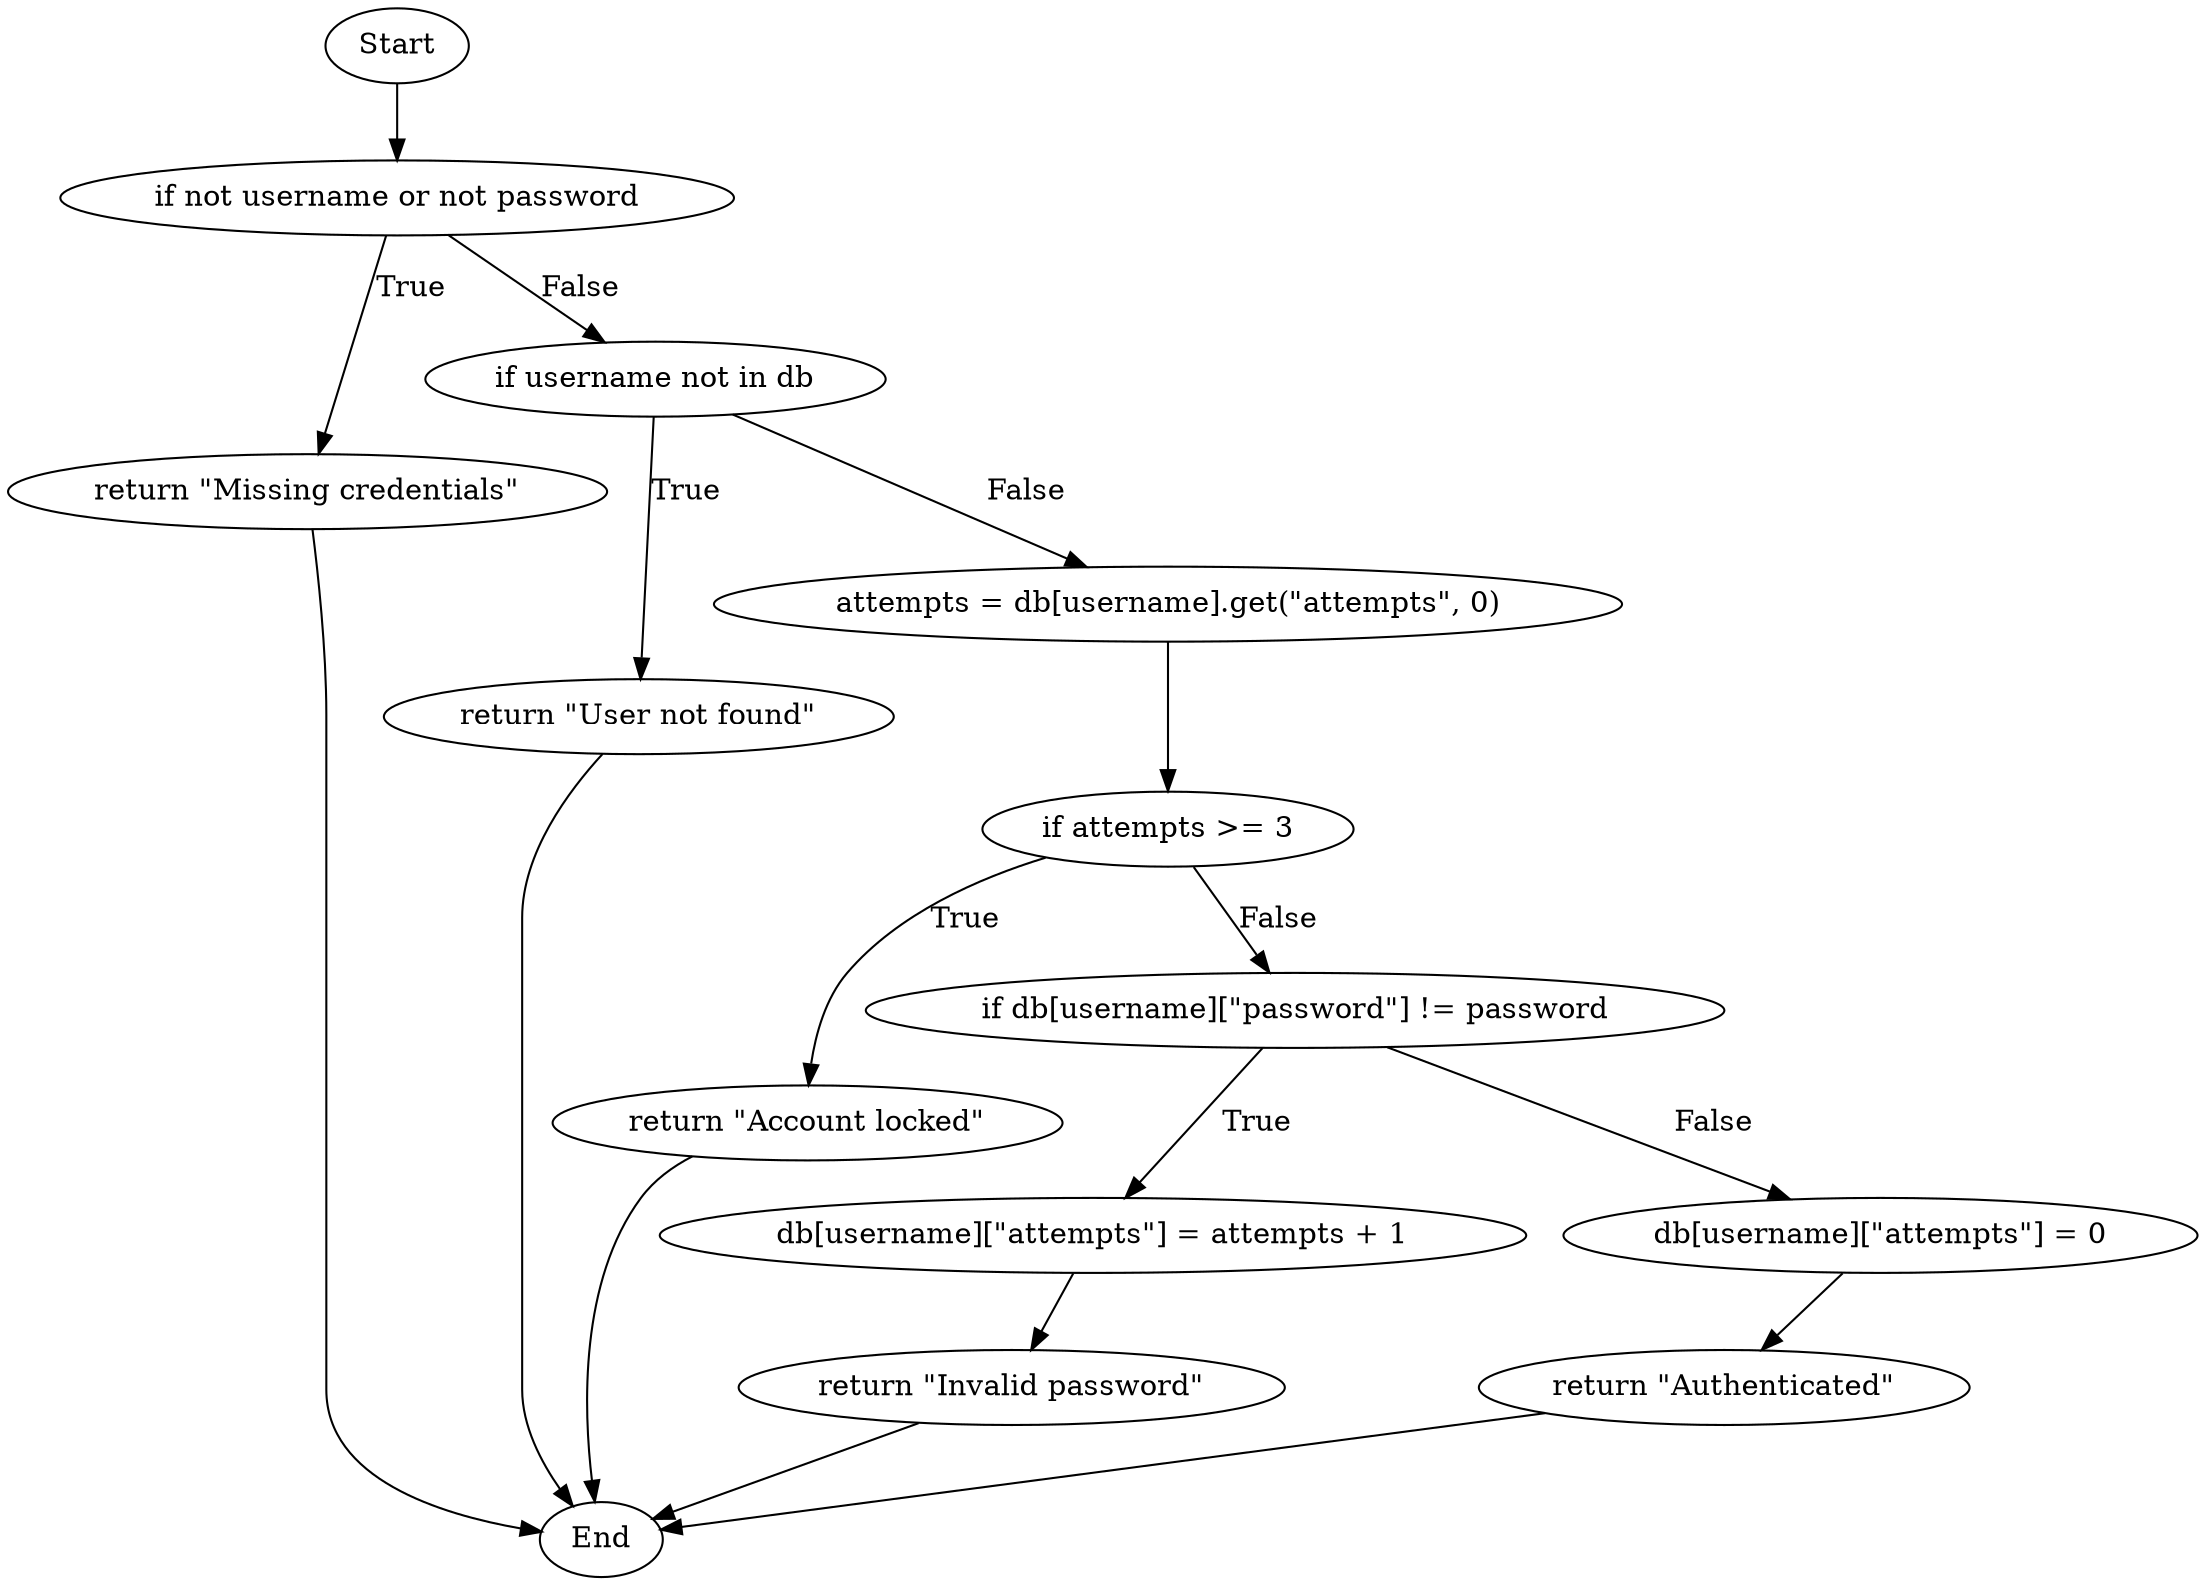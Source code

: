strict digraph {
n0 [label=Start];
n1 [label="if not username or not password"];
n2 [label="return \"Missing credentials\""];
n3 [label="if username not in db"];
n4 [label="return \"User not found\""];
n5 [label="attempts = db[username].get(\"attempts\", 0)"];
n6 [label="if attempts >= 3"];
n7 [label="return \"Account locked\""];
n8 [label="if db[username][\"password\"] != password"];
n9 [label="db[username][\"attempts\"] = attempts + 1"];
n10 [label="return \"Invalid password\""];
n11 [label="db[username][\"attempts\"] = 0"];
n12 [label="return \"Authenticated\""];
n13 [label=End];
n0 -> n1;
n1 -> n2 [label=True];
n1 -> n3 [label=False];
n2 -> n13;
n3 -> n4 [label=True];
n3 -> n5 [label=False];
n4 -> n13;
n5 -> n6;
n6 -> n7 [label=True];
n6 -> n8 [label=False];
n7 -> n13;
n8 -> n9 [label=True];
n8 -> n11 [label=False];
n9 -> n10;
n10 -> n13;
n11 -> n12;
n12 -> n13;
}
